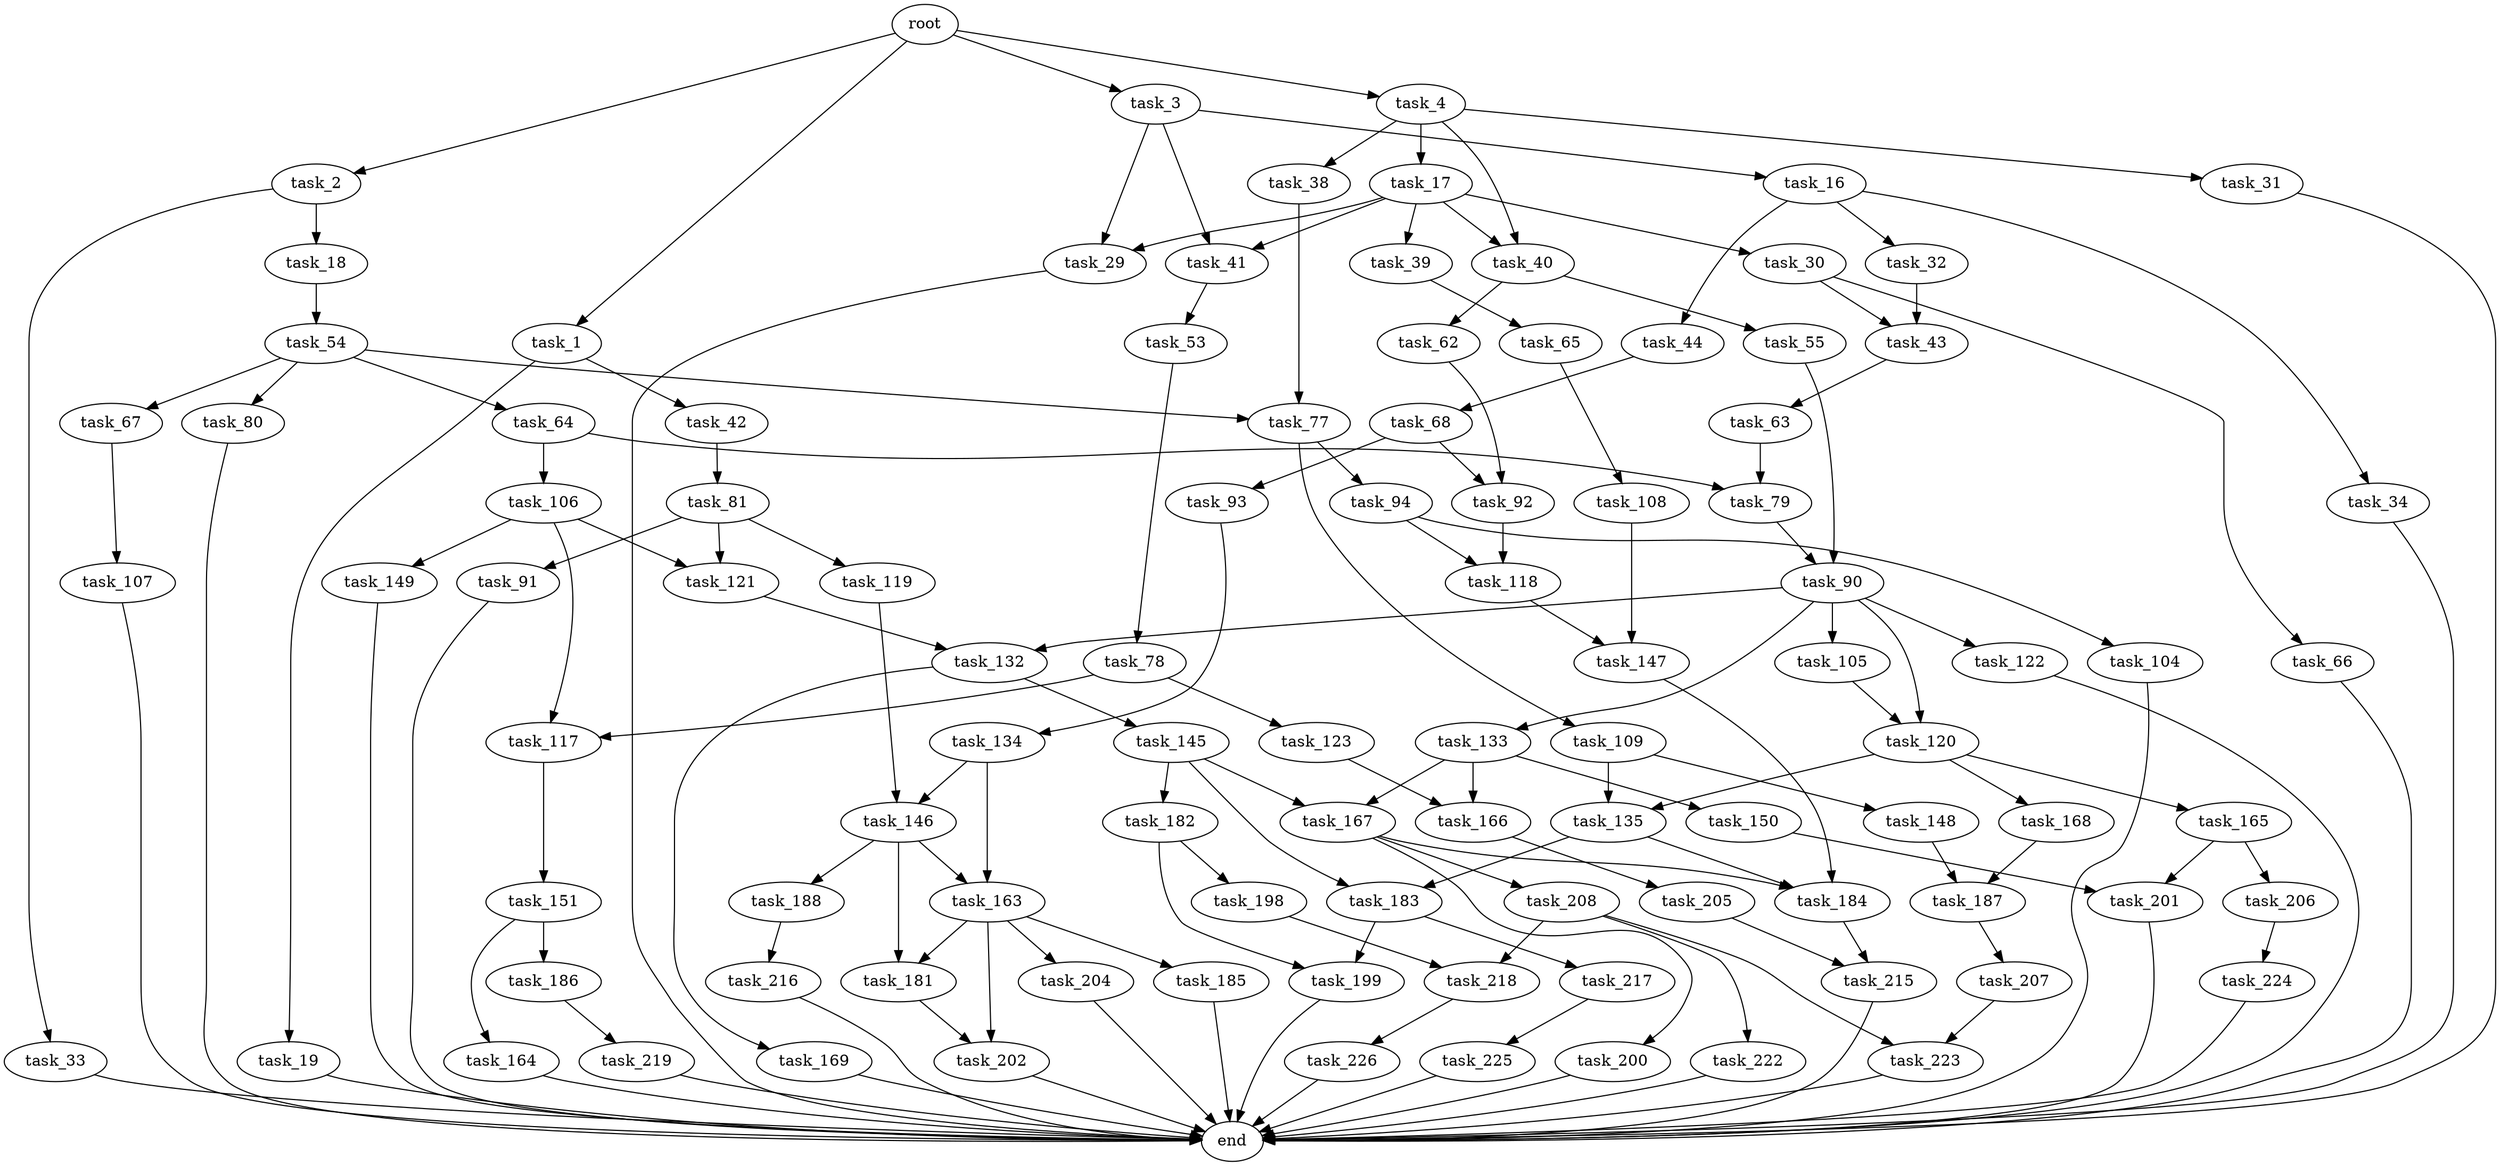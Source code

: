 digraph G {
  root [size="0.000000"];
  task_1 [size="841923429876.000000"];
  task_2 [size="24557004978.000000"];
  task_3 [size="8589934592.000000"];
  task_4 [size="1073741824000.000000"];
  task_16 [size="10625975152.000000"];
  task_17 [size="594958188.000000"];
  task_18 [size="16330467850.000000"];
  task_19 [size="9644869427.000000"];
  task_29 [size="134217728000.000000"];
  task_30 [size="6151877114.000000"];
  task_31 [size="1042130172394.000000"];
  task_32 [size="368293445632.000000"];
  task_33 [size="13105727999.000000"];
  task_34 [size="40760332433.000000"];
  task_38 [size="23992923822.000000"];
  task_39 [size="842111366687.000000"];
  task_40 [size="204272370738.000000"];
  task_41 [size="1354176597.000000"];
  task_42 [size="8589934592.000000"];
  task_43 [size="19385949265.000000"];
  task_44 [size="782757789696.000000"];
  task_53 [size="6388448152.000000"];
  task_54 [size="1322676918779.000000"];
  task_55 [size="106254723413.000000"];
  task_62 [size="391888796154.000000"];
  task_63 [size="97131651581.000000"];
  task_64 [size="8950231939.000000"];
  task_65 [size="1854019937.000000"];
  task_66 [size="38840741010.000000"];
  task_67 [size="109947505514.000000"];
  task_68 [size="231928233984.000000"];
  task_77 [size="231928233984.000000"];
  task_78 [size="14869564564.000000"];
  task_79 [size="17411309116.000000"];
  task_80 [size="68719476736.000000"];
  task_81 [size="231928233984.000000"];
  task_90 [size="27990420157.000000"];
  task_91 [size="1073741824000.000000"];
  task_92 [size="8347926629.000000"];
  task_93 [size="209996957954.000000"];
  task_94 [size="1073741824000.000000"];
  task_104 [size="295099178226.000000"];
  task_105 [size="3891756466.000000"];
  task_106 [size="8589934592.000000"];
  task_107 [size="852544369792.000000"];
  task_108 [size="391435634957.000000"];
  task_109 [size="182902211989.000000"];
  task_117 [size="231928233984.000000"];
  task_118 [size="358412173016.000000"];
  task_119 [size="43445754698.000000"];
  task_120 [size="68719476736.000000"];
  task_121 [size="430554451473.000000"];
  task_122 [size="549755813888.000000"];
  task_123 [size="68719476736.000000"];
  task_132 [size="16517915316.000000"];
  task_133 [size="27620223845.000000"];
  task_134 [size="765022942688.000000"];
  task_135 [size="27720636822.000000"];
  task_145 [size="255813498744.000000"];
  task_146 [size="68719476736.000000"];
  task_147 [size="8589934592.000000"];
  task_148 [size="1560306854.000000"];
  task_149 [size="9262563887.000000"];
  task_150 [size="103791693107.000000"];
  task_151 [size="665165816.000000"];
  task_163 [size="39675206864.000000"];
  task_164 [size="23167093354.000000"];
  task_165 [size="368293445632.000000"];
  task_166 [size="23511166430.000000"];
  task_167 [size="1073741824000.000000"];
  task_168 [size="1073741824000.000000"];
  task_169 [size="4028630776.000000"];
  task_181 [size="27927777209.000000"];
  task_182 [size="33222585300.000000"];
  task_183 [size="782757789696.000000"];
  task_184 [size="1936098528.000000"];
  task_185 [size="212897041279.000000"];
  task_186 [size="1585374019.000000"];
  task_187 [size="11621965045.000000"];
  task_188 [size="25894902381.000000"];
  task_198 [size="320984462292.000000"];
  task_199 [size="134217728000.000000"];
  task_200 [size="301107371869.000000"];
  task_201 [size="304431821248.000000"];
  task_202 [size="4794763295.000000"];
  task_204 [size="40181609186.000000"];
  task_205 [size="25405668585.000000"];
  task_206 [size="134217728000.000000"];
  task_207 [size="231928233984.000000"];
  task_208 [size="9246298227.000000"];
  task_215 [size="3232236576.000000"];
  task_216 [size="134217728000.000000"];
  task_217 [size="9432362981.000000"];
  task_218 [size="8589934592.000000"];
  task_219 [size="8589934592.000000"];
  task_222 [size="24738145389.000000"];
  task_223 [size="782757789696.000000"];
  task_224 [size="171817525935.000000"];
  task_225 [size="1241790658672.000000"];
  task_226 [size="60674873805.000000"];
  end [size="0.000000"];

  root -> task_1 [size="1.000000"];
  root -> task_2 [size="1.000000"];
  root -> task_3 [size="1.000000"];
  root -> task_4 [size="1.000000"];
  task_1 -> task_19 [size="536870912.000000"];
  task_1 -> task_42 [size="536870912.000000"];
  task_2 -> task_18 [size="411041792.000000"];
  task_2 -> task_33 [size="411041792.000000"];
  task_3 -> task_16 [size="33554432.000000"];
  task_3 -> task_29 [size="33554432.000000"];
  task_3 -> task_41 [size="33554432.000000"];
  task_4 -> task_17 [size="838860800.000000"];
  task_4 -> task_31 [size="838860800.000000"];
  task_4 -> task_38 [size="838860800.000000"];
  task_4 -> task_40 [size="838860800.000000"];
  task_16 -> task_32 [size="838860800.000000"];
  task_16 -> task_34 [size="838860800.000000"];
  task_16 -> task_44 [size="838860800.000000"];
  task_17 -> task_29 [size="33554432.000000"];
  task_17 -> task_30 [size="33554432.000000"];
  task_17 -> task_39 [size="33554432.000000"];
  task_17 -> task_40 [size="33554432.000000"];
  task_17 -> task_41 [size="33554432.000000"];
  task_18 -> task_54 [size="838860800.000000"];
  task_19 -> end [size="1.000000"];
  task_29 -> end [size="1.000000"];
  task_30 -> task_43 [size="134217728.000000"];
  task_30 -> task_66 [size="134217728.000000"];
  task_31 -> end [size="1.000000"];
  task_32 -> task_43 [size="411041792.000000"];
  task_33 -> end [size="1.000000"];
  task_34 -> end [size="1.000000"];
  task_38 -> task_77 [size="679477248.000000"];
  task_39 -> task_65 [size="536870912.000000"];
  task_40 -> task_55 [size="134217728.000000"];
  task_40 -> task_62 [size="134217728.000000"];
  task_41 -> task_53 [size="75497472.000000"];
  task_42 -> task_81 [size="33554432.000000"];
  task_43 -> task_63 [size="536870912.000000"];
  task_44 -> task_68 [size="679477248.000000"];
  task_53 -> task_78 [size="33554432.000000"];
  task_54 -> task_64 [size="838860800.000000"];
  task_54 -> task_67 [size="838860800.000000"];
  task_54 -> task_77 [size="838860800.000000"];
  task_54 -> task_80 [size="838860800.000000"];
  task_55 -> task_90 [size="75497472.000000"];
  task_62 -> task_92 [size="411041792.000000"];
  task_63 -> task_79 [size="134217728.000000"];
  task_64 -> task_79 [size="209715200.000000"];
  task_64 -> task_106 [size="209715200.000000"];
  task_65 -> task_108 [size="33554432.000000"];
  task_66 -> end [size="1.000000"];
  task_67 -> task_107 [size="134217728.000000"];
  task_68 -> task_92 [size="301989888.000000"];
  task_68 -> task_93 [size="301989888.000000"];
  task_77 -> task_94 [size="301989888.000000"];
  task_77 -> task_109 [size="301989888.000000"];
  task_78 -> task_117 [size="411041792.000000"];
  task_78 -> task_123 [size="411041792.000000"];
  task_79 -> task_90 [size="411041792.000000"];
  task_80 -> end [size="1.000000"];
  task_81 -> task_91 [size="301989888.000000"];
  task_81 -> task_119 [size="301989888.000000"];
  task_81 -> task_121 [size="301989888.000000"];
  task_90 -> task_105 [size="838860800.000000"];
  task_90 -> task_120 [size="838860800.000000"];
  task_90 -> task_122 [size="838860800.000000"];
  task_90 -> task_132 [size="838860800.000000"];
  task_90 -> task_133 [size="838860800.000000"];
  task_91 -> end [size="1.000000"];
  task_92 -> task_118 [size="301989888.000000"];
  task_93 -> task_134 [size="411041792.000000"];
  task_94 -> task_104 [size="838860800.000000"];
  task_94 -> task_118 [size="838860800.000000"];
  task_104 -> end [size="1.000000"];
  task_105 -> task_120 [size="301989888.000000"];
  task_106 -> task_117 [size="33554432.000000"];
  task_106 -> task_121 [size="33554432.000000"];
  task_106 -> task_149 [size="33554432.000000"];
  task_107 -> end [size="1.000000"];
  task_108 -> task_147 [size="411041792.000000"];
  task_109 -> task_135 [size="134217728.000000"];
  task_109 -> task_148 [size="134217728.000000"];
  task_117 -> task_151 [size="301989888.000000"];
  task_118 -> task_147 [size="411041792.000000"];
  task_119 -> task_146 [size="209715200.000000"];
  task_120 -> task_135 [size="134217728.000000"];
  task_120 -> task_165 [size="134217728.000000"];
  task_120 -> task_168 [size="134217728.000000"];
  task_121 -> task_132 [size="411041792.000000"];
  task_122 -> end [size="1.000000"];
  task_123 -> task_166 [size="134217728.000000"];
  task_132 -> task_145 [size="411041792.000000"];
  task_132 -> task_169 [size="411041792.000000"];
  task_133 -> task_150 [size="536870912.000000"];
  task_133 -> task_166 [size="536870912.000000"];
  task_133 -> task_167 [size="536870912.000000"];
  task_134 -> task_146 [size="679477248.000000"];
  task_134 -> task_163 [size="679477248.000000"];
  task_135 -> task_183 [size="536870912.000000"];
  task_135 -> task_184 [size="536870912.000000"];
  task_145 -> task_167 [size="411041792.000000"];
  task_145 -> task_182 [size="411041792.000000"];
  task_145 -> task_183 [size="411041792.000000"];
  task_146 -> task_163 [size="134217728.000000"];
  task_146 -> task_181 [size="134217728.000000"];
  task_146 -> task_188 [size="134217728.000000"];
  task_147 -> task_184 [size="33554432.000000"];
  task_148 -> task_187 [size="33554432.000000"];
  task_149 -> end [size="1.000000"];
  task_150 -> task_201 [size="75497472.000000"];
  task_151 -> task_164 [size="33554432.000000"];
  task_151 -> task_186 [size="33554432.000000"];
  task_163 -> task_181 [size="679477248.000000"];
  task_163 -> task_185 [size="679477248.000000"];
  task_163 -> task_202 [size="679477248.000000"];
  task_163 -> task_204 [size="679477248.000000"];
  task_164 -> end [size="1.000000"];
  task_165 -> task_201 [size="411041792.000000"];
  task_165 -> task_206 [size="411041792.000000"];
  task_166 -> task_205 [size="679477248.000000"];
  task_167 -> task_184 [size="838860800.000000"];
  task_167 -> task_200 [size="838860800.000000"];
  task_167 -> task_208 [size="838860800.000000"];
  task_168 -> task_187 [size="838860800.000000"];
  task_169 -> end [size="1.000000"];
  task_181 -> task_202 [size="536870912.000000"];
  task_182 -> task_198 [size="33554432.000000"];
  task_182 -> task_199 [size="33554432.000000"];
  task_183 -> task_199 [size="679477248.000000"];
  task_183 -> task_217 [size="679477248.000000"];
  task_184 -> task_215 [size="75497472.000000"];
  task_185 -> end [size="1.000000"];
  task_186 -> task_219 [size="75497472.000000"];
  task_187 -> task_207 [size="301989888.000000"];
  task_188 -> task_216 [size="679477248.000000"];
  task_198 -> task_218 [size="301989888.000000"];
  task_199 -> end [size="1.000000"];
  task_200 -> end [size="1.000000"];
  task_201 -> end [size="1.000000"];
  task_202 -> end [size="1.000000"];
  task_204 -> end [size="1.000000"];
  task_205 -> task_215 [size="536870912.000000"];
  task_206 -> task_224 [size="209715200.000000"];
  task_207 -> task_223 [size="301989888.000000"];
  task_208 -> task_218 [size="679477248.000000"];
  task_208 -> task_222 [size="679477248.000000"];
  task_208 -> task_223 [size="679477248.000000"];
  task_215 -> end [size="1.000000"];
  task_216 -> end [size="1.000000"];
  task_217 -> task_225 [size="679477248.000000"];
  task_218 -> task_226 [size="33554432.000000"];
  task_219 -> end [size="1.000000"];
  task_222 -> end [size="1.000000"];
  task_223 -> end [size="1.000000"];
  task_224 -> end [size="1.000000"];
  task_225 -> end [size="1.000000"];
  task_226 -> end [size="1.000000"];
}

